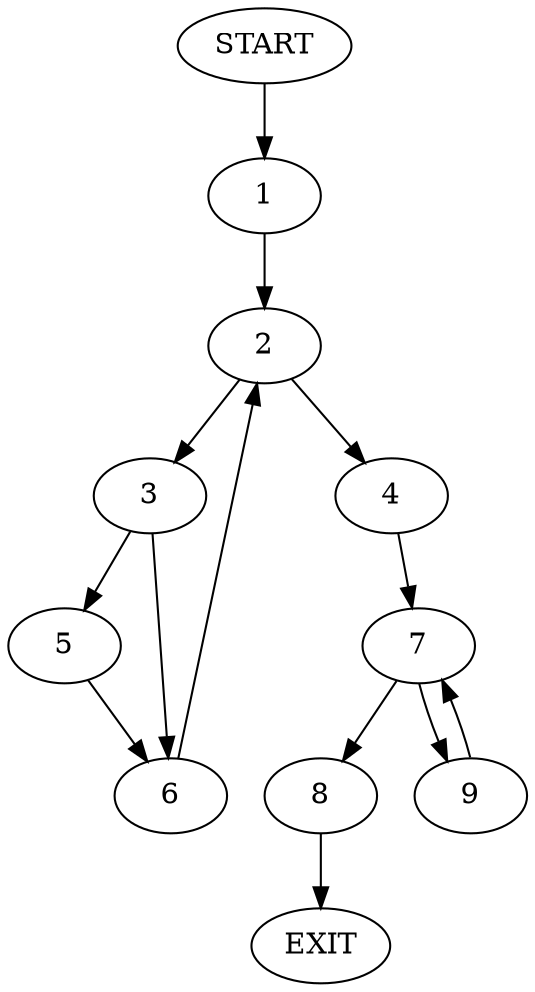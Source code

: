digraph {
0 [label="START"]
10 [label="EXIT"]
0 -> 1
1 -> 2
2 -> 3
2 -> 4
3 -> 5
3 -> 6
4 -> 7
5 -> 6
6 -> 2
7 -> 8
7 -> 9
9 -> 7
8 -> 10
}
